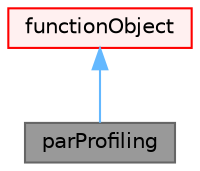 digraph "parProfiling"
{
 // LATEX_PDF_SIZE
  bgcolor="transparent";
  edge [fontname=Helvetica,fontsize=10,labelfontname=Helvetica,labelfontsize=10];
  node [fontname=Helvetica,fontsize=10,shape=box,height=0.2,width=0.4];
  Node1 [id="Node000001",label="parProfiling",height=0.2,width=0.4,color="gray40", fillcolor="grey60", style="filled", fontcolor="black",tooltip="Simple (simplistic) mpi-profiling."];
  Node2 -> Node1 [id="edge1_Node000001_Node000002",dir="back",color="steelblue1",style="solid",tooltip=" "];
  Node2 [id="Node000002",label="functionObject",height=0.2,width=0.4,color="red", fillcolor="#FFF0F0", style="filled",URL="$classFoam_1_1functionObject.html",tooltip="Abstract base-class for Time/database function objects."];
}
